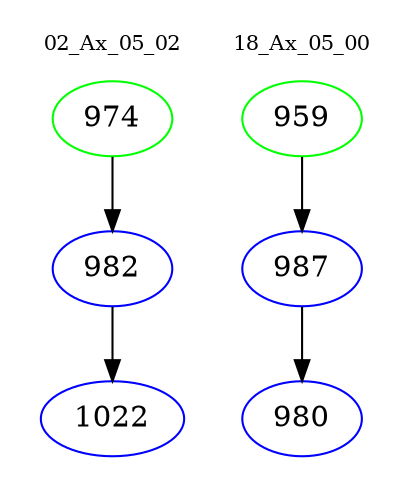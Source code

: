 digraph{
subgraph cluster_0 {
color = white
label = "02_Ax_05_02";
fontsize=10;
T0_974 [label="974", color="green"]
T0_974 -> T0_982 [color="black"]
T0_982 [label="982", color="blue"]
T0_982 -> T0_1022 [color="black"]
T0_1022 [label="1022", color="blue"]
}
subgraph cluster_1 {
color = white
label = "18_Ax_05_00";
fontsize=10;
T1_959 [label="959", color="green"]
T1_959 -> T1_987 [color="black"]
T1_987 [label="987", color="blue"]
T1_987 -> T1_980 [color="black"]
T1_980 [label="980", color="blue"]
}
}
